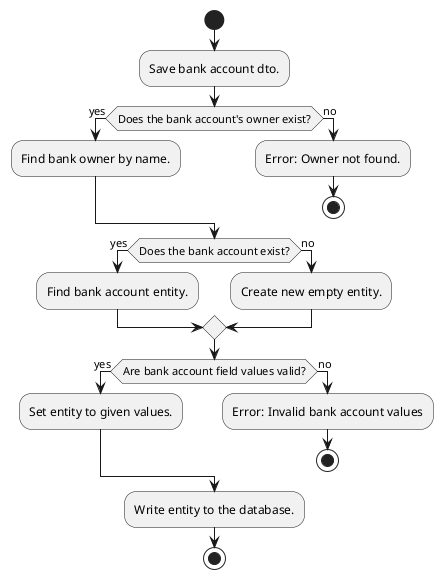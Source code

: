 @startuml

start
:Save bank account dto.;
if (Does the bank account's owner exist?) then (yes)
    :Find bank owner by name.;
else (no)
    :Error: Owner not found.;
    stop
endif
if (Does the bank account exist?) then (yes)
    :Find bank account entity.;
else (no)
    :Create new empty entity.;
endif

if (Are bank account field values valid?) then (yes)
    :Set entity to given values.;
else (no)
    :Error: Invalid bank account values;
    stop
endif

:Write entity to the database.;
stop
@enduml
